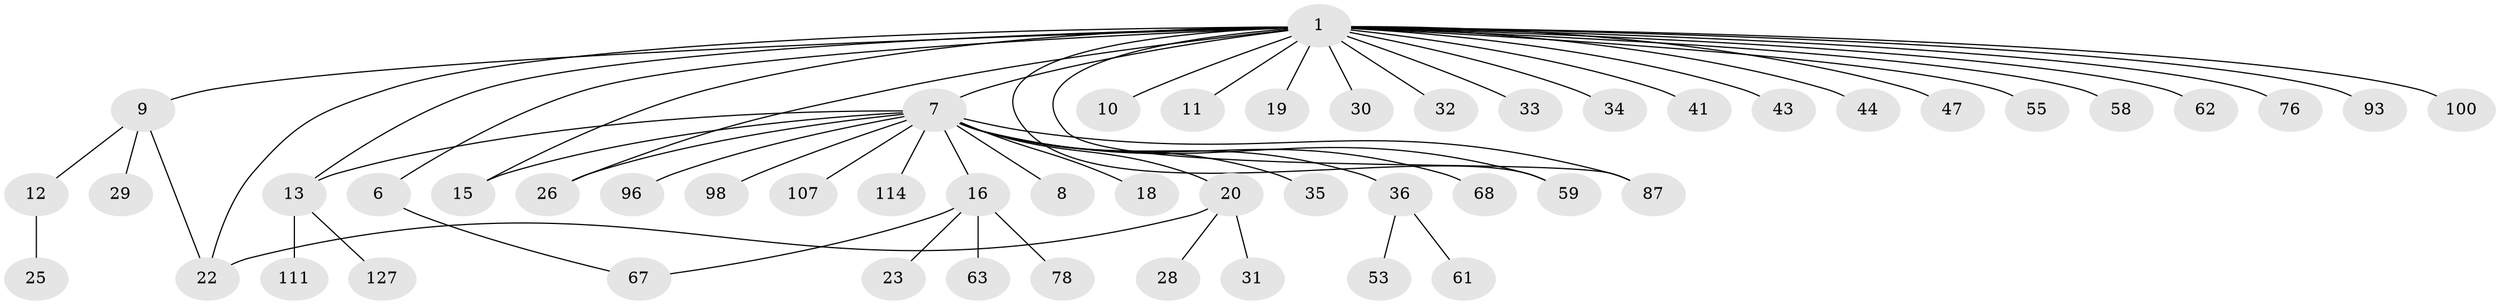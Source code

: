 // original degree distribution, {9: 0.015625, 1: 0.5390625, 23: 0.0078125, 2: 0.265625, 24: 0.0078125, 10: 0.0078125, 5: 0.046875, 3: 0.0703125, 4: 0.0234375, 6: 0.0078125, 11: 0.0078125}
// Generated by graph-tools (version 1.1) at 2025/18/03/04/25 18:18:12]
// undirected, 51 vertices, 58 edges
graph export_dot {
graph [start="1"]
  node [color=gray90,style=filled];
  1 [super="+57+3+2+90+109+110+4"];
  6;
  7 [super="+49+27+21+14+40+38+64+82+102"];
  8;
  9 [super="+108+48+86+112+75"];
  10;
  11;
  12;
  13;
  15;
  16;
  18;
  19 [super="+69+118"];
  20;
  22 [super="+46+128+81+71"];
  23;
  25;
  26;
  28 [super="+97"];
  29;
  30;
  31;
  32;
  33;
  34;
  35 [super="+45"];
  36 [super="+51+52+37+65+84+85+92"];
  41 [super="+105"];
  43;
  44;
  47 [super="+123+56"];
  53;
  55 [super="+60+122"];
  58;
  59 [super="+94"];
  61 [super="+99"];
  62;
  63 [super="+80+77"];
  67 [super="+73"];
  68 [super="+74"];
  76;
  78;
  87;
  93;
  96;
  98;
  100;
  107;
  111;
  114;
  127;
  1 -- 6;
  1 -- 22;
  1 -- 32;
  1 -- 43;
  1 -- 13;
  1 -- 47;
  1 -- 19;
  1 -- 93;
  1 -- 62;
  1 -- 7 [weight=3];
  1 -- 9;
  1 -- 10;
  1 -- 11;
  1 -- 76;
  1 -- 15;
  1 -- 87;
  1 -- 26;
  1 -- 30;
  1 -- 33;
  1 -- 34;
  1 -- 100;
  1 -- 41;
  1 -- 44;
  1 -- 55;
  1 -- 58;
  1 -- 59;
  6 -- 67;
  7 -- 8 [weight=2];
  7 -- 13 [weight=2];
  7 -- 18;
  7 -- 20;
  7 -- 36 [weight=2];
  7 -- 59;
  7 -- 68;
  7 -- 87;
  7 -- 98;
  7 -- 114;
  7 -- 35 [weight=2];
  7 -- 26;
  7 -- 15;
  7 -- 16;
  7 -- 96;
  7 -- 107;
  9 -- 12;
  9 -- 29;
  9 -- 22;
  12 -- 25;
  13 -- 111;
  13 -- 127;
  16 -- 23;
  16 -- 63;
  16 -- 67;
  16 -- 78;
  20 -- 22;
  20 -- 28;
  20 -- 31;
  36 -- 53;
  36 -- 61;
}
